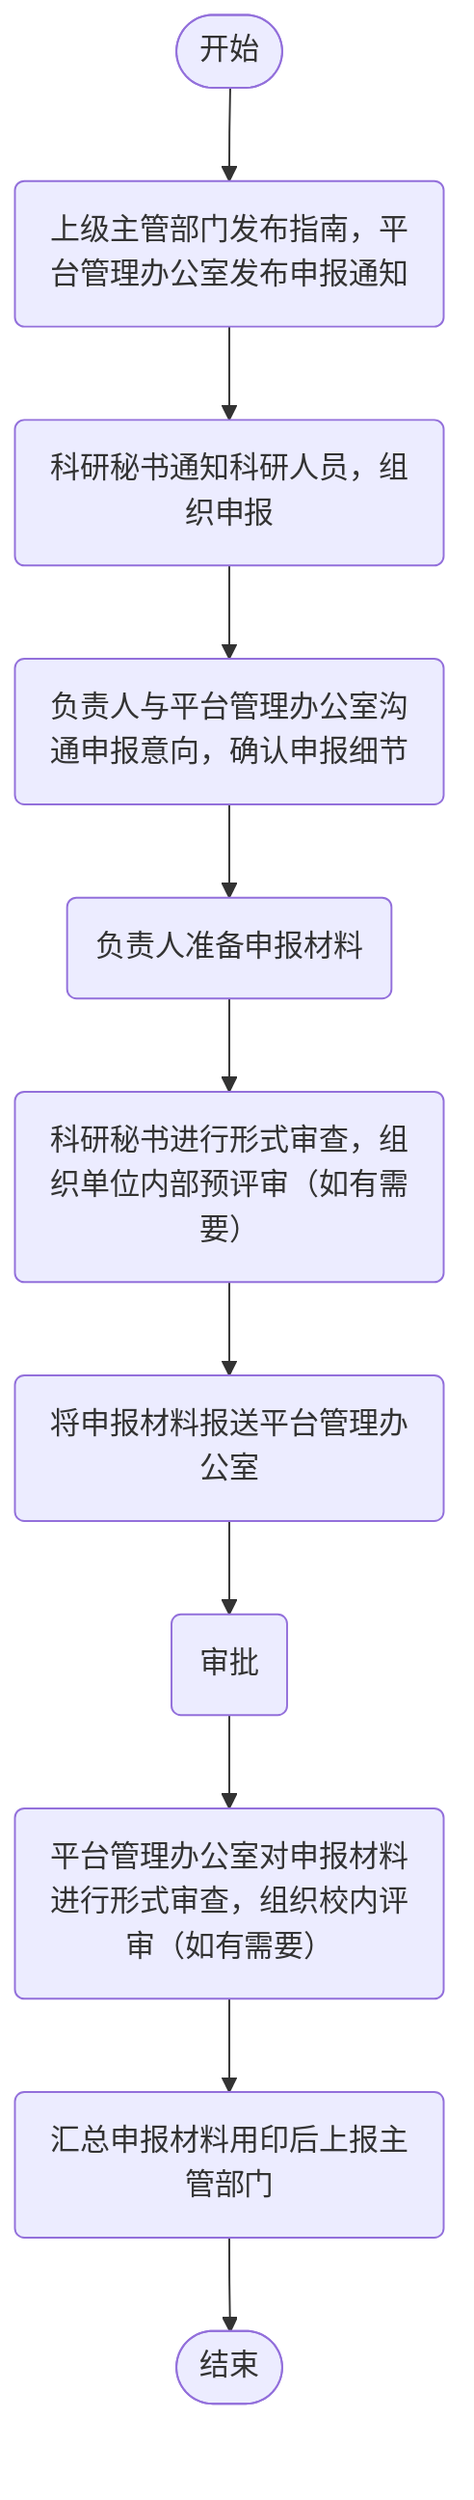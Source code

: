 flowchart TD
    A(["开始"]) --> B(上级主管部门发布指南，平台管理办公室发布申报通知)
    B --> C(科研秘书通知科研人员，组织申报)
    C --> D(负责人与平台管理办公室沟通申报意向，确认申报细节)
    D --> E(负责人准备申报材料)
    E --> F(科研秘书进行形式审查，组织单位内部预评审（如有需要）)
    F --> G(将申报材料报送平台管理办公室)
    G --> H(审批)
    H --> I(平台管理办公室对申报材料进行形式审查，组织校内评审（如有需要）)
    I --> J(汇总申报材料用印后上报主管部门)
    J --> K(["结束"])